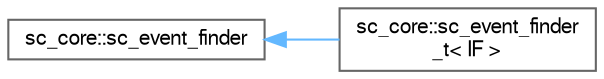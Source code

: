 digraph "Graphical Class Hierarchy"
{
 // LATEX_PDF_SIZE
  bgcolor="transparent";
  edge [fontname=FreeSans,fontsize=10,labelfontname=FreeSans,labelfontsize=10];
  node [fontname=FreeSans,fontsize=10,shape=box,height=0.2,width=0.4];
  rankdir="LR";
  Node0 [id="Node000000",label="sc_core::sc_event_finder",height=0.2,width=0.4,color="grey40", fillcolor="white", style="filled",URL="$a01285.html",tooltip=" "];
  Node0 -> Node1 [id="edge5_Node000000_Node000001",dir="back",color="steelblue1",style="solid",tooltip=" "];
  Node1 [id="Node000001",label="sc_core::sc_event_finder\l_t\< IF \>",height=0.2,width=0.4,color="grey40", fillcolor="white", style="filled",URL="$a01289.html",tooltip=" "];
}
